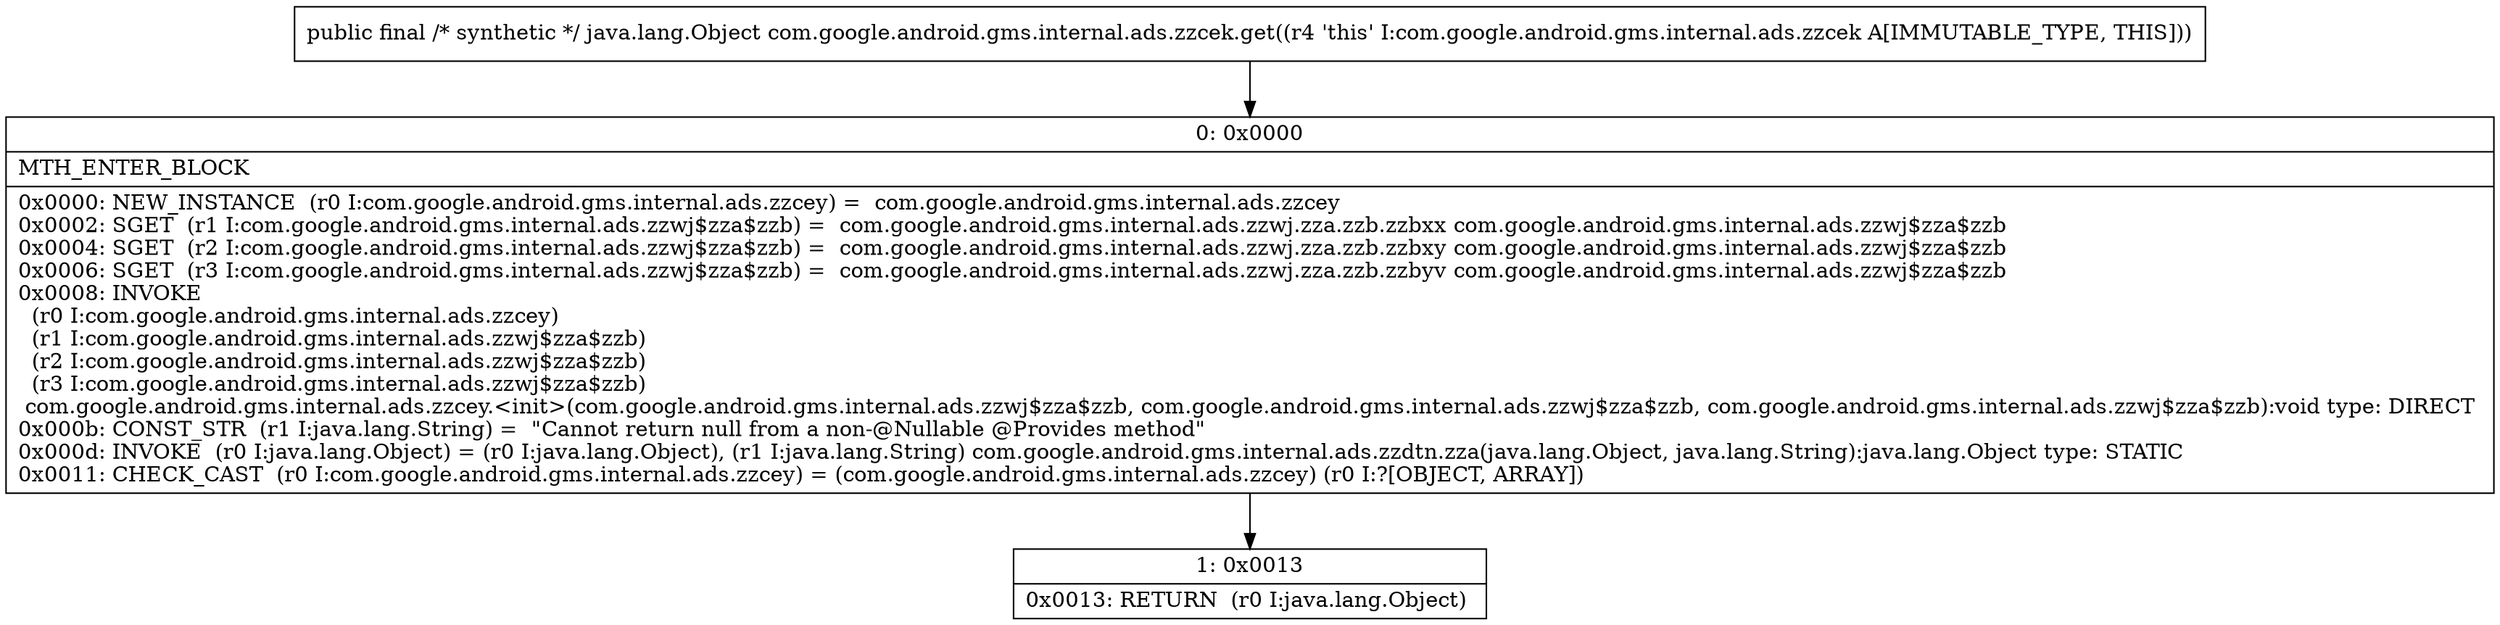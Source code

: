 digraph "CFG forcom.google.android.gms.internal.ads.zzcek.get()Ljava\/lang\/Object;" {
Node_0 [shape=record,label="{0\:\ 0x0000|MTH_ENTER_BLOCK\l|0x0000: NEW_INSTANCE  (r0 I:com.google.android.gms.internal.ads.zzcey) =  com.google.android.gms.internal.ads.zzcey \l0x0002: SGET  (r1 I:com.google.android.gms.internal.ads.zzwj$zza$zzb) =  com.google.android.gms.internal.ads.zzwj.zza.zzb.zzbxx com.google.android.gms.internal.ads.zzwj$zza$zzb \l0x0004: SGET  (r2 I:com.google.android.gms.internal.ads.zzwj$zza$zzb) =  com.google.android.gms.internal.ads.zzwj.zza.zzb.zzbxy com.google.android.gms.internal.ads.zzwj$zza$zzb \l0x0006: SGET  (r3 I:com.google.android.gms.internal.ads.zzwj$zza$zzb) =  com.google.android.gms.internal.ads.zzwj.zza.zzb.zzbyv com.google.android.gms.internal.ads.zzwj$zza$zzb \l0x0008: INVOKE  \l  (r0 I:com.google.android.gms.internal.ads.zzcey)\l  (r1 I:com.google.android.gms.internal.ads.zzwj$zza$zzb)\l  (r2 I:com.google.android.gms.internal.ads.zzwj$zza$zzb)\l  (r3 I:com.google.android.gms.internal.ads.zzwj$zza$zzb)\l com.google.android.gms.internal.ads.zzcey.\<init\>(com.google.android.gms.internal.ads.zzwj$zza$zzb, com.google.android.gms.internal.ads.zzwj$zza$zzb, com.google.android.gms.internal.ads.zzwj$zza$zzb):void type: DIRECT \l0x000b: CONST_STR  (r1 I:java.lang.String) =  \"Cannot return null from a non\-@Nullable @Provides method\" \l0x000d: INVOKE  (r0 I:java.lang.Object) = (r0 I:java.lang.Object), (r1 I:java.lang.String) com.google.android.gms.internal.ads.zzdtn.zza(java.lang.Object, java.lang.String):java.lang.Object type: STATIC \l0x0011: CHECK_CAST  (r0 I:com.google.android.gms.internal.ads.zzcey) = (com.google.android.gms.internal.ads.zzcey) (r0 I:?[OBJECT, ARRAY]) \l}"];
Node_1 [shape=record,label="{1\:\ 0x0013|0x0013: RETURN  (r0 I:java.lang.Object) \l}"];
MethodNode[shape=record,label="{public final \/* synthetic *\/ java.lang.Object com.google.android.gms.internal.ads.zzcek.get((r4 'this' I:com.google.android.gms.internal.ads.zzcek A[IMMUTABLE_TYPE, THIS])) }"];
MethodNode -> Node_0;
Node_0 -> Node_1;
}

